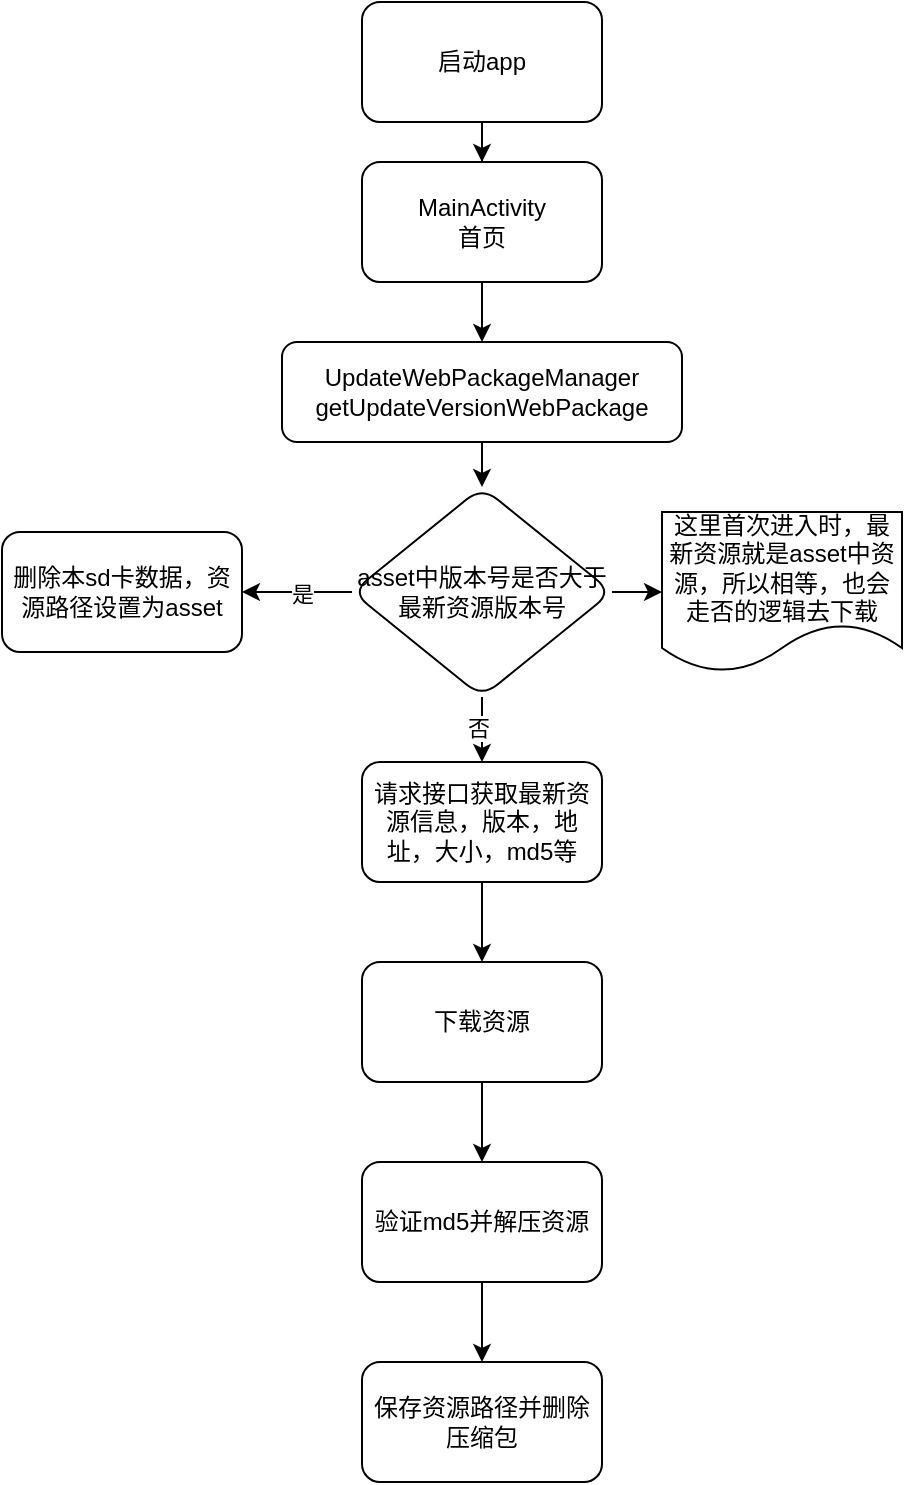 <mxfile version="21.2.0" type="github">
  <diagram name="第 1 页" id="s0Ts2Dvs9fdIP7DHyABV">
    <mxGraphModel dx="1242" dy="795" grid="1" gridSize="10" guides="1" tooltips="1" connect="1" arrows="1" fold="1" page="1" pageScale="1" pageWidth="827" pageHeight="1169" math="0" shadow="0">
      <root>
        <mxCell id="0" />
        <mxCell id="1" parent="0" />
        <mxCell id="EfQJjlZ0cWJ7oEWsES76-4" value="" style="edgeStyle=orthogonalEdgeStyle;rounded=0;orthogonalLoop=1;jettySize=auto;html=1;" edge="1" parent="1" source="EfQJjlZ0cWJ7oEWsES76-2" target="EfQJjlZ0cWJ7oEWsES76-3">
          <mxGeometry relative="1" as="geometry" />
        </mxCell>
        <mxCell id="EfQJjlZ0cWJ7oEWsES76-2" value="启动app" style="rounded=1;whiteSpace=wrap;html=1;" vertex="1" parent="1">
          <mxGeometry x="310" y="110" width="120" height="60" as="geometry" />
        </mxCell>
        <mxCell id="EfQJjlZ0cWJ7oEWsES76-6" value="" style="edgeStyle=orthogonalEdgeStyle;rounded=0;orthogonalLoop=1;jettySize=auto;html=1;" edge="1" parent="1" source="EfQJjlZ0cWJ7oEWsES76-3" target="EfQJjlZ0cWJ7oEWsES76-5">
          <mxGeometry relative="1" as="geometry" />
        </mxCell>
        <mxCell id="EfQJjlZ0cWJ7oEWsES76-3" value="MainActivity&lt;br&gt;首页" style="rounded=1;whiteSpace=wrap;html=1;" vertex="1" parent="1">
          <mxGeometry x="310" y="190" width="120" height="60" as="geometry" />
        </mxCell>
        <mxCell id="EfQJjlZ0cWJ7oEWsES76-8" value="" style="edgeStyle=orthogonalEdgeStyle;rounded=0;orthogonalLoop=1;jettySize=auto;html=1;" edge="1" parent="1" source="EfQJjlZ0cWJ7oEWsES76-5" target="EfQJjlZ0cWJ7oEWsES76-7">
          <mxGeometry relative="1" as="geometry" />
        </mxCell>
        <mxCell id="EfQJjlZ0cWJ7oEWsES76-5" value="UpdateWebPackageManager&lt;br&gt;getUpdateVersionWebPackage" style="rounded=1;whiteSpace=wrap;html=1;" vertex="1" parent="1">
          <mxGeometry x="270" y="280" width="200" height="50" as="geometry" />
        </mxCell>
        <mxCell id="EfQJjlZ0cWJ7oEWsES76-10" value="" style="edgeStyle=orthogonalEdgeStyle;rounded=0;orthogonalLoop=1;jettySize=auto;html=1;" edge="1" parent="1" source="EfQJjlZ0cWJ7oEWsES76-7" target="EfQJjlZ0cWJ7oEWsES76-9">
          <mxGeometry relative="1" as="geometry" />
        </mxCell>
        <mxCell id="EfQJjlZ0cWJ7oEWsES76-11" value="是" style="edgeLabel;html=1;align=center;verticalAlign=middle;resizable=0;points=[];" vertex="1" connectable="0" parent="EfQJjlZ0cWJ7oEWsES76-10">
          <mxGeometry x="-0.082" y="1" relative="1" as="geometry">
            <mxPoint as="offset" />
          </mxGeometry>
        </mxCell>
        <mxCell id="EfQJjlZ0cWJ7oEWsES76-13" value="" style="edgeStyle=orthogonalEdgeStyle;rounded=0;orthogonalLoop=1;jettySize=auto;html=1;" edge="1" parent="1" source="EfQJjlZ0cWJ7oEWsES76-7" target="EfQJjlZ0cWJ7oEWsES76-12">
          <mxGeometry relative="1" as="geometry" />
        </mxCell>
        <mxCell id="EfQJjlZ0cWJ7oEWsES76-14" value="否" style="edgeLabel;html=1;align=center;verticalAlign=middle;resizable=0;points=[];" vertex="1" connectable="0" parent="EfQJjlZ0cWJ7oEWsES76-13">
          <mxGeometry x="-0.346" y="-2" relative="1" as="geometry">
            <mxPoint as="offset" />
          </mxGeometry>
        </mxCell>
        <mxCell id="EfQJjlZ0cWJ7oEWsES76-55" value="" style="edgeStyle=orthogonalEdgeStyle;rounded=0;orthogonalLoop=1;jettySize=auto;html=1;" edge="1" parent="1" source="EfQJjlZ0cWJ7oEWsES76-7" target="EfQJjlZ0cWJ7oEWsES76-54">
          <mxGeometry relative="1" as="geometry" />
        </mxCell>
        <mxCell id="EfQJjlZ0cWJ7oEWsES76-7" value="asset中版本号是否大于最新资源版本号" style="rhombus;whiteSpace=wrap;html=1;rounded=1;" vertex="1" parent="1">
          <mxGeometry x="305" y="352.5" width="130" height="105" as="geometry" />
        </mxCell>
        <mxCell id="EfQJjlZ0cWJ7oEWsES76-9" value="删除本sd卡数据，资源路径设置为asset" style="rounded=1;whiteSpace=wrap;html=1;" vertex="1" parent="1">
          <mxGeometry x="130" y="375" width="120" height="60" as="geometry" />
        </mxCell>
        <mxCell id="EfQJjlZ0cWJ7oEWsES76-16" value="" style="edgeStyle=orthogonalEdgeStyle;rounded=0;orthogonalLoop=1;jettySize=auto;html=1;" edge="1" parent="1" source="EfQJjlZ0cWJ7oEWsES76-12" target="EfQJjlZ0cWJ7oEWsES76-15">
          <mxGeometry relative="1" as="geometry" />
        </mxCell>
        <mxCell id="EfQJjlZ0cWJ7oEWsES76-12" value="请求接口获取最新资源信息，版本，地址，大小，md5等" style="whiteSpace=wrap;html=1;rounded=1;" vertex="1" parent="1">
          <mxGeometry x="310" y="490" width="120" height="60" as="geometry" />
        </mxCell>
        <mxCell id="EfQJjlZ0cWJ7oEWsES76-18" value="" style="edgeStyle=orthogonalEdgeStyle;rounded=0;orthogonalLoop=1;jettySize=auto;html=1;" edge="1" parent="1" source="EfQJjlZ0cWJ7oEWsES76-15" target="EfQJjlZ0cWJ7oEWsES76-17">
          <mxGeometry relative="1" as="geometry" />
        </mxCell>
        <mxCell id="EfQJjlZ0cWJ7oEWsES76-15" value="下载资源" style="whiteSpace=wrap;html=1;rounded=1;" vertex="1" parent="1">
          <mxGeometry x="310" y="590" width="120" height="60" as="geometry" />
        </mxCell>
        <mxCell id="EfQJjlZ0cWJ7oEWsES76-20" value="" style="edgeStyle=orthogonalEdgeStyle;rounded=0;orthogonalLoop=1;jettySize=auto;html=1;" edge="1" parent="1" source="EfQJjlZ0cWJ7oEWsES76-17" target="EfQJjlZ0cWJ7oEWsES76-19">
          <mxGeometry relative="1" as="geometry" />
        </mxCell>
        <mxCell id="EfQJjlZ0cWJ7oEWsES76-17" value="验证md5并解压资源" style="whiteSpace=wrap;html=1;rounded=1;" vertex="1" parent="1">
          <mxGeometry x="310" y="690" width="120" height="60" as="geometry" />
        </mxCell>
        <mxCell id="EfQJjlZ0cWJ7oEWsES76-19" value="保存资源路径并删除压缩包" style="whiteSpace=wrap;html=1;rounded=1;" vertex="1" parent="1">
          <mxGeometry x="310" y="790" width="120" height="60" as="geometry" />
        </mxCell>
        <mxCell id="EfQJjlZ0cWJ7oEWsES76-54" value="这里首次进入时，最新资源就是asset中资源，所以相等，也会走否的逻辑去下载" style="shape=document;whiteSpace=wrap;html=1;boundedLbl=1;rounded=1;" vertex="1" parent="1">
          <mxGeometry x="460" y="365" width="120" height="80" as="geometry" />
        </mxCell>
      </root>
    </mxGraphModel>
  </diagram>
</mxfile>
